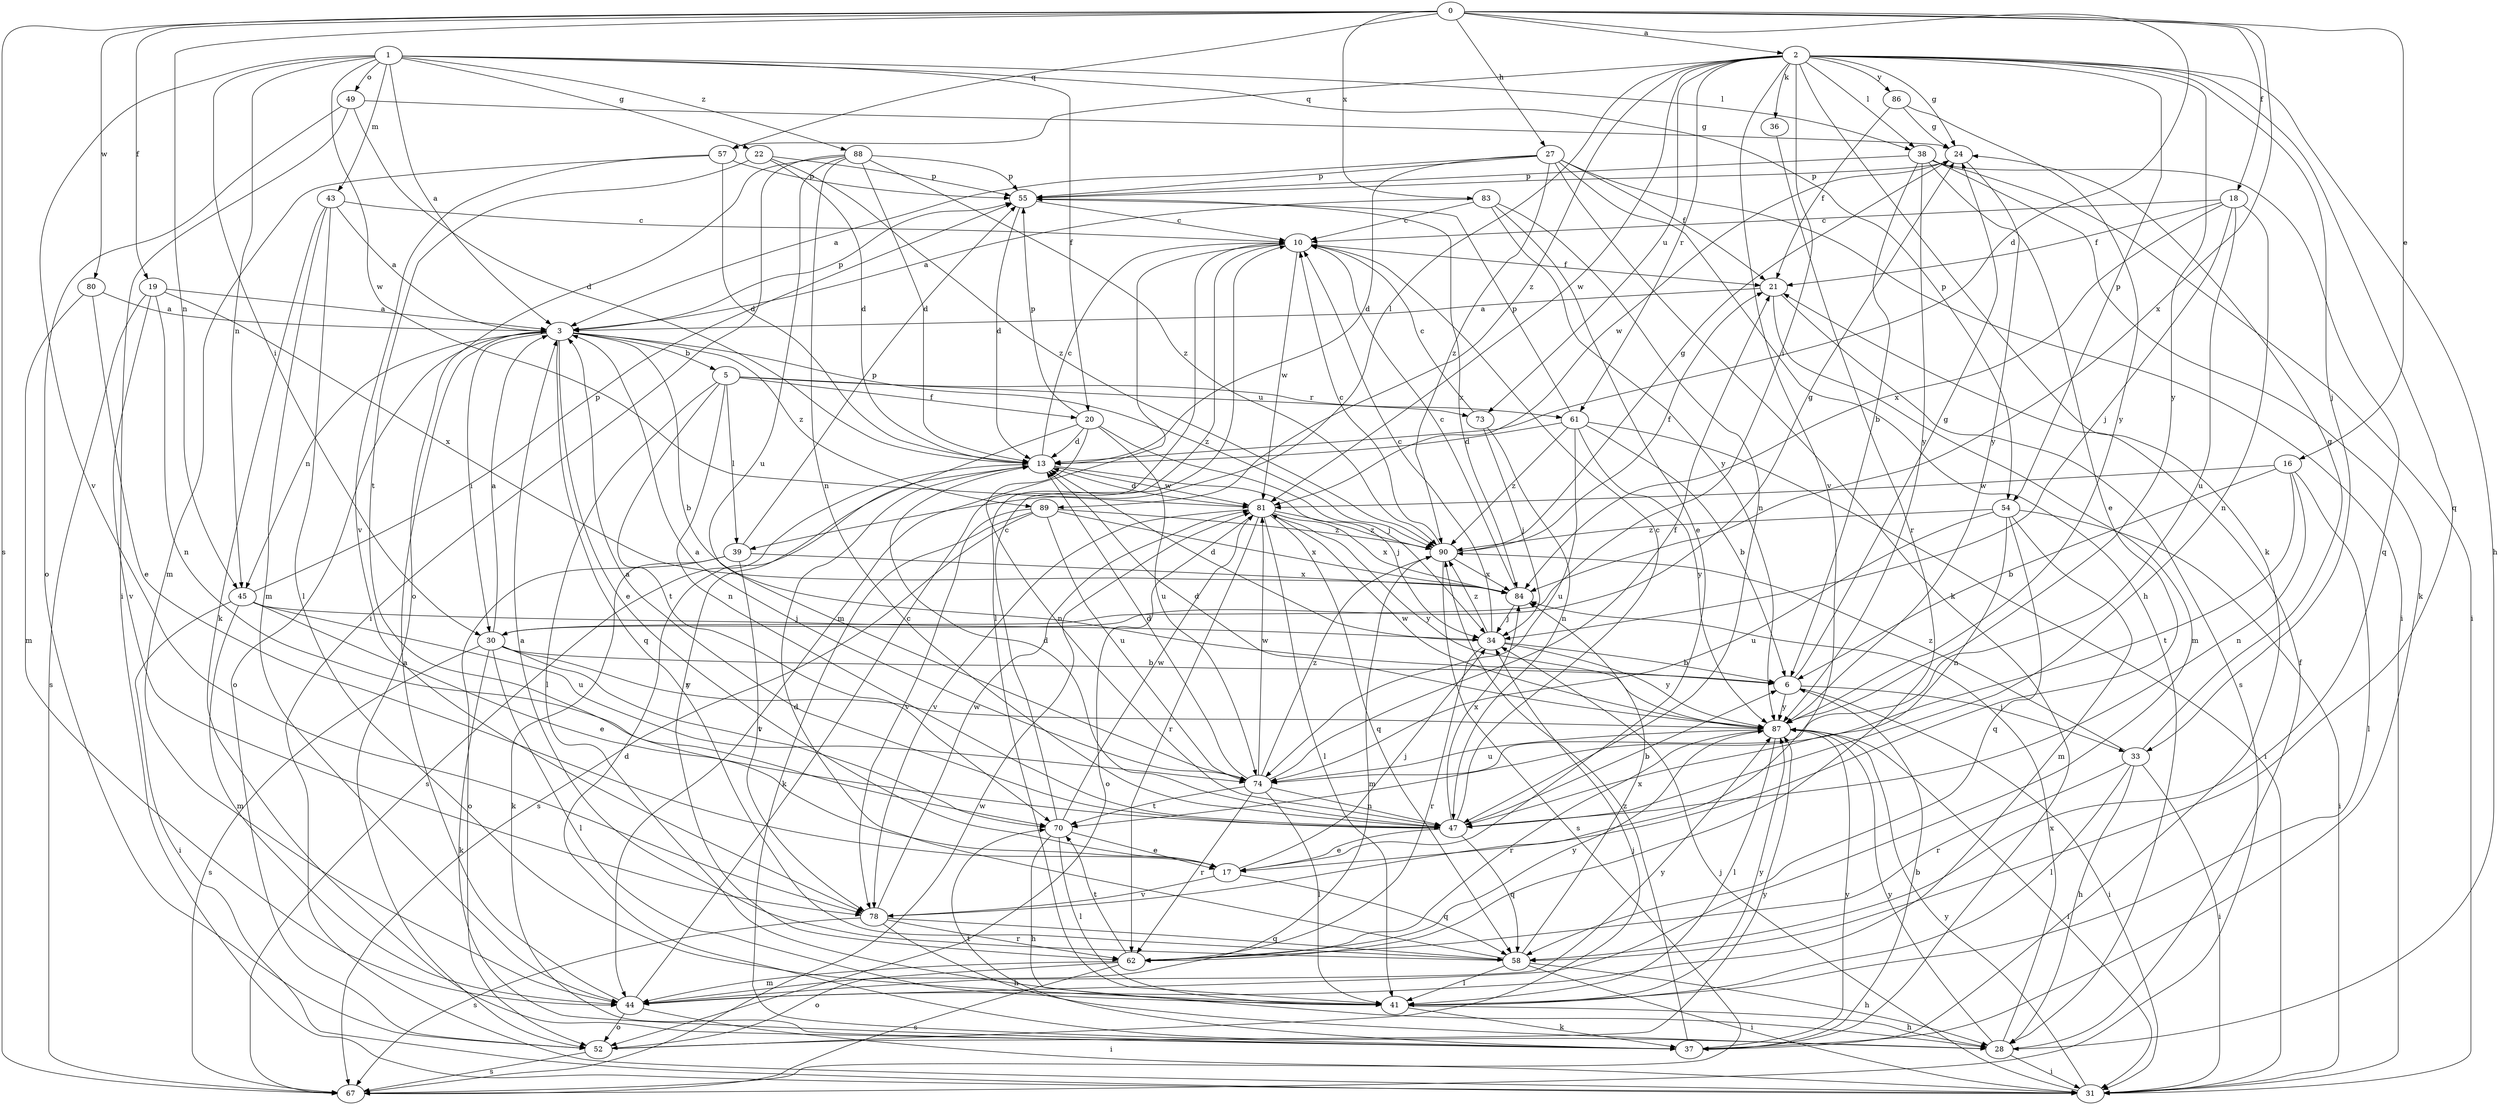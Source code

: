 strict digraph  {
0;
1;
2;
3;
5;
6;
10;
13;
16;
17;
18;
19;
20;
21;
22;
24;
27;
28;
30;
31;
33;
34;
36;
37;
38;
39;
41;
43;
44;
45;
47;
49;
52;
54;
55;
57;
58;
61;
62;
67;
70;
73;
74;
78;
80;
81;
83;
84;
86;
87;
88;
89;
90;
0 -> 2  [label=a];
0 -> 13  [label=d];
0 -> 16  [label=e];
0 -> 18  [label=f];
0 -> 19  [label=f];
0 -> 27  [label=h];
0 -> 45  [label=n];
0 -> 57  [label=q];
0 -> 67  [label=s];
0 -> 80  [label=w];
0 -> 83  [label=x];
0 -> 84  [label=x];
1 -> 3  [label=a];
1 -> 20  [label=f];
1 -> 22  [label=g];
1 -> 30  [label=i];
1 -> 38  [label=l];
1 -> 43  [label=m];
1 -> 45  [label=n];
1 -> 49  [label=o];
1 -> 54  [label=p];
1 -> 78  [label=v];
1 -> 81  [label=w];
1 -> 88  [label=z];
2 -> 24  [label=g];
2 -> 28  [label=h];
2 -> 30  [label=i];
2 -> 33  [label=j];
2 -> 36  [label=k];
2 -> 37  [label=k];
2 -> 38  [label=l];
2 -> 39  [label=l];
2 -> 54  [label=p];
2 -> 57  [label=q];
2 -> 58  [label=q];
2 -> 61  [label=r];
2 -> 73  [label=u];
2 -> 78  [label=v];
2 -> 81  [label=w];
2 -> 86  [label=y];
2 -> 87  [label=y];
2 -> 89  [label=z];
3 -> 5  [label=b];
3 -> 6  [label=b];
3 -> 17  [label=e];
3 -> 30  [label=i];
3 -> 45  [label=n];
3 -> 52  [label=o];
3 -> 55  [label=p];
3 -> 58  [label=q];
3 -> 89  [label=z];
3 -> 90  [label=z];
5 -> 20  [label=f];
5 -> 39  [label=l];
5 -> 41  [label=l];
5 -> 47  [label=n];
5 -> 61  [label=r];
5 -> 70  [label=t];
5 -> 73  [label=u];
6 -> 24  [label=g];
6 -> 31  [label=i];
6 -> 33  [label=j];
6 -> 87  [label=y];
10 -> 21  [label=f];
10 -> 41  [label=l];
10 -> 44  [label=m];
10 -> 81  [label=w];
13 -> 10  [label=c];
13 -> 34  [label=j];
13 -> 67  [label=s];
13 -> 81  [label=w];
16 -> 6  [label=b];
16 -> 41  [label=l];
16 -> 47  [label=n];
16 -> 70  [label=t];
16 -> 81  [label=w];
17 -> 34  [label=j];
17 -> 58  [label=q];
17 -> 78  [label=v];
18 -> 10  [label=c];
18 -> 21  [label=f];
18 -> 34  [label=j];
18 -> 47  [label=n];
18 -> 74  [label=u];
18 -> 84  [label=x];
19 -> 3  [label=a];
19 -> 47  [label=n];
19 -> 67  [label=s];
19 -> 78  [label=v];
19 -> 84  [label=x];
20 -> 13  [label=d];
20 -> 34  [label=j];
20 -> 47  [label=n];
20 -> 55  [label=p];
20 -> 62  [label=r];
20 -> 74  [label=u];
21 -> 3  [label=a];
21 -> 44  [label=m];
21 -> 67  [label=s];
22 -> 13  [label=d];
22 -> 55  [label=p];
22 -> 70  [label=t];
22 -> 90  [label=z];
24 -> 55  [label=p];
24 -> 81  [label=w];
24 -> 87  [label=y];
27 -> 3  [label=a];
27 -> 13  [label=d];
27 -> 21  [label=f];
27 -> 28  [label=h];
27 -> 31  [label=i];
27 -> 37  [label=k];
27 -> 55  [label=p];
27 -> 90  [label=z];
28 -> 13  [label=d];
28 -> 21  [label=f];
28 -> 31  [label=i];
28 -> 84  [label=x];
28 -> 87  [label=y];
30 -> 3  [label=a];
30 -> 6  [label=b];
30 -> 24  [label=g];
30 -> 37  [label=k];
30 -> 41  [label=l];
30 -> 67  [label=s];
30 -> 70  [label=t];
30 -> 87  [label=y];
31 -> 34  [label=j];
31 -> 87  [label=y];
33 -> 24  [label=g];
33 -> 28  [label=h];
33 -> 31  [label=i];
33 -> 41  [label=l];
33 -> 62  [label=r];
33 -> 90  [label=z];
34 -> 6  [label=b];
34 -> 10  [label=c];
34 -> 13  [label=d];
34 -> 62  [label=r];
34 -> 87  [label=y];
34 -> 90  [label=z];
36 -> 62  [label=r];
37 -> 6  [label=b];
37 -> 70  [label=t];
37 -> 87  [label=y];
37 -> 90  [label=z];
38 -> 6  [label=b];
38 -> 17  [label=e];
38 -> 31  [label=i];
38 -> 37  [label=k];
38 -> 55  [label=p];
38 -> 58  [label=q];
38 -> 87  [label=y];
39 -> 37  [label=k];
39 -> 52  [label=o];
39 -> 55  [label=p];
39 -> 78  [label=v];
39 -> 84  [label=x];
41 -> 28  [label=h];
41 -> 37  [label=k];
41 -> 87  [label=y];
43 -> 3  [label=a];
43 -> 10  [label=c];
43 -> 37  [label=k];
43 -> 41  [label=l];
43 -> 44  [label=m];
44 -> 3  [label=a];
44 -> 10  [label=c];
44 -> 31  [label=i];
44 -> 52  [label=o];
44 -> 87  [label=y];
45 -> 17  [label=e];
45 -> 31  [label=i];
45 -> 34  [label=j];
45 -> 44  [label=m];
45 -> 55  [label=p];
45 -> 74  [label=u];
47 -> 3  [label=a];
47 -> 6  [label=b];
47 -> 10  [label=c];
47 -> 13  [label=d];
47 -> 17  [label=e];
47 -> 58  [label=q];
47 -> 84  [label=x];
49 -> 13  [label=d];
49 -> 24  [label=g];
49 -> 31  [label=i];
49 -> 52  [label=o];
52 -> 34  [label=j];
52 -> 67  [label=s];
52 -> 87  [label=y];
54 -> 31  [label=i];
54 -> 44  [label=m];
54 -> 47  [label=n];
54 -> 58  [label=q];
54 -> 74  [label=u];
54 -> 90  [label=z];
55 -> 10  [label=c];
55 -> 13  [label=d];
55 -> 84  [label=x];
57 -> 13  [label=d];
57 -> 44  [label=m];
57 -> 55  [label=p];
57 -> 78  [label=v];
58 -> 3  [label=a];
58 -> 13  [label=d];
58 -> 28  [label=h];
58 -> 31  [label=i];
58 -> 41  [label=l];
58 -> 84  [label=x];
61 -> 6  [label=b];
61 -> 13  [label=d];
61 -> 31  [label=i];
61 -> 55  [label=p];
61 -> 74  [label=u];
61 -> 87  [label=y];
61 -> 90  [label=z];
62 -> 44  [label=m];
62 -> 52  [label=o];
62 -> 67  [label=s];
62 -> 70  [label=t];
62 -> 87  [label=y];
67 -> 81  [label=w];
70 -> 10  [label=c];
70 -> 17  [label=e];
70 -> 28  [label=h];
70 -> 41  [label=l];
70 -> 81  [label=w];
73 -> 10  [label=c];
73 -> 34  [label=j];
73 -> 47  [label=n];
74 -> 3  [label=a];
74 -> 13  [label=d];
74 -> 21  [label=f];
74 -> 41  [label=l];
74 -> 47  [label=n];
74 -> 62  [label=r];
74 -> 70  [label=t];
74 -> 81  [label=w];
74 -> 90  [label=z];
78 -> 28  [label=h];
78 -> 58  [label=q];
78 -> 62  [label=r];
78 -> 67  [label=s];
78 -> 81  [label=w];
80 -> 3  [label=a];
80 -> 17  [label=e];
80 -> 44  [label=m];
81 -> 13  [label=d];
81 -> 41  [label=l];
81 -> 52  [label=o];
81 -> 58  [label=q];
81 -> 62  [label=r];
81 -> 78  [label=v];
81 -> 84  [label=x];
81 -> 87  [label=y];
81 -> 90  [label=z];
83 -> 3  [label=a];
83 -> 10  [label=c];
83 -> 17  [label=e];
83 -> 47  [label=n];
83 -> 87  [label=y];
84 -> 10  [label=c];
84 -> 34  [label=j];
86 -> 21  [label=f];
86 -> 24  [label=g];
86 -> 87  [label=y];
87 -> 13  [label=d];
87 -> 31  [label=i];
87 -> 41  [label=l];
87 -> 62  [label=r];
87 -> 74  [label=u];
87 -> 81  [label=w];
88 -> 13  [label=d];
88 -> 31  [label=i];
88 -> 47  [label=n];
88 -> 52  [label=o];
88 -> 55  [label=p];
88 -> 74  [label=u];
88 -> 90  [label=z];
89 -> 37  [label=k];
89 -> 67  [label=s];
89 -> 74  [label=u];
89 -> 78  [label=v];
89 -> 84  [label=x];
89 -> 90  [label=z];
90 -> 10  [label=c];
90 -> 21  [label=f];
90 -> 24  [label=g];
90 -> 44  [label=m];
90 -> 67  [label=s];
90 -> 84  [label=x];
}
